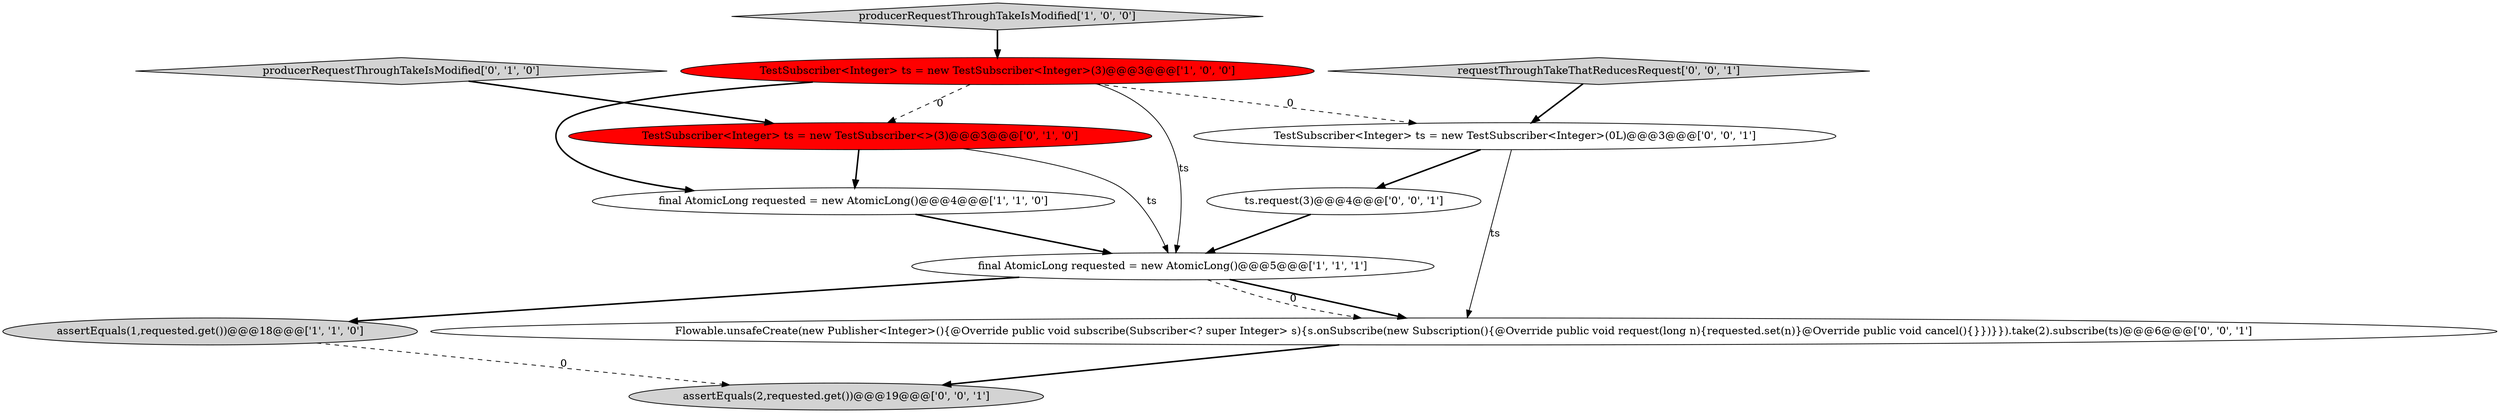 digraph {
11 [style = filled, label = "Flowable.unsafeCreate(new Publisher<Integer>(){@Override public void subscribe(Subscriber<? super Integer> s){s.onSubscribe(new Subscription(){@Override public void request(long n){requested.set(n)}@Override public void cancel(){}})}}).take(2).subscribe(ts)@@@6@@@['0', '0', '1']", fillcolor = white, shape = ellipse image = "AAA0AAABBB3BBB"];
10 [style = filled, label = "assertEquals(2,requested.get())@@@19@@@['0', '0', '1']", fillcolor = lightgray, shape = ellipse image = "AAA0AAABBB3BBB"];
4 [style = filled, label = "producerRequestThroughTakeIsModified['1', '0', '0']", fillcolor = lightgray, shape = diamond image = "AAA0AAABBB1BBB"];
1 [style = filled, label = "TestSubscriber<Integer> ts = new TestSubscriber<Integer>(3)@@@3@@@['1', '0', '0']", fillcolor = red, shape = ellipse image = "AAA1AAABBB1BBB"];
5 [style = filled, label = "producerRequestThroughTakeIsModified['0', '1', '0']", fillcolor = lightgray, shape = diamond image = "AAA0AAABBB2BBB"];
7 [style = filled, label = "TestSubscriber<Integer> ts = new TestSubscriber<Integer>(0L)@@@3@@@['0', '0', '1']", fillcolor = white, shape = ellipse image = "AAA0AAABBB3BBB"];
8 [style = filled, label = "requestThroughTakeThatReducesRequest['0', '0', '1']", fillcolor = lightgray, shape = diamond image = "AAA0AAABBB3BBB"];
9 [style = filled, label = "ts.request(3)@@@4@@@['0', '0', '1']", fillcolor = white, shape = ellipse image = "AAA0AAABBB3BBB"];
0 [style = filled, label = "final AtomicLong requested = new AtomicLong()@@@5@@@['1', '1', '1']", fillcolor = white, shape = ellipse image = "AAA0AAABBB1BBB"];
6 [style = filled, label = "TestSubscriber<Integer> ts = new TestSubscriber<>(3)@@@3@@@['0', '1', '0']", fillcolor = red, shape = ellipse image = "AAA1AAABBB2BBB"];
2 [style = filled, label = "assertEquals(1,requested.get())@@@18@@@['1', '1', '0']", fillcolor = lightgray, shape = ellipse image = "AAA0AAABBB1BBB"];
3 [style = filled, label = "final AtomicLong requested = new AtomicLong()@@@4@@@['1', '1', '0']", fillcolor = white, shape = ellipse image = "AAA0AAABBB1BBB"];
1->3 [style = bold, label=""];
7->9 [style = bold, label=""];
6->3 [style = bold, label=""];
0->11 [style = bold, label=""];
2->10 [style = dashed, label="0"];
4->1 [style = bold, label=""];
7->11 [style = solid, label="ts"];
0->11 [style = dashed, label="0"];
6->0 [style = solid, label="ts"];
5->6 [style = bold, label=""];
9->0 [style = bold, label=""];
1->7 [style = dashed, label="0"];
11->10 [style = bold, label=""];
1->6 [style = dashed, label="0"];
3->0 [style = bold, label=""];
8->7 [style = bold, label=""];
0->2 [style = bold, label=""];
1->0 [style = solid, label="ts"];
}
